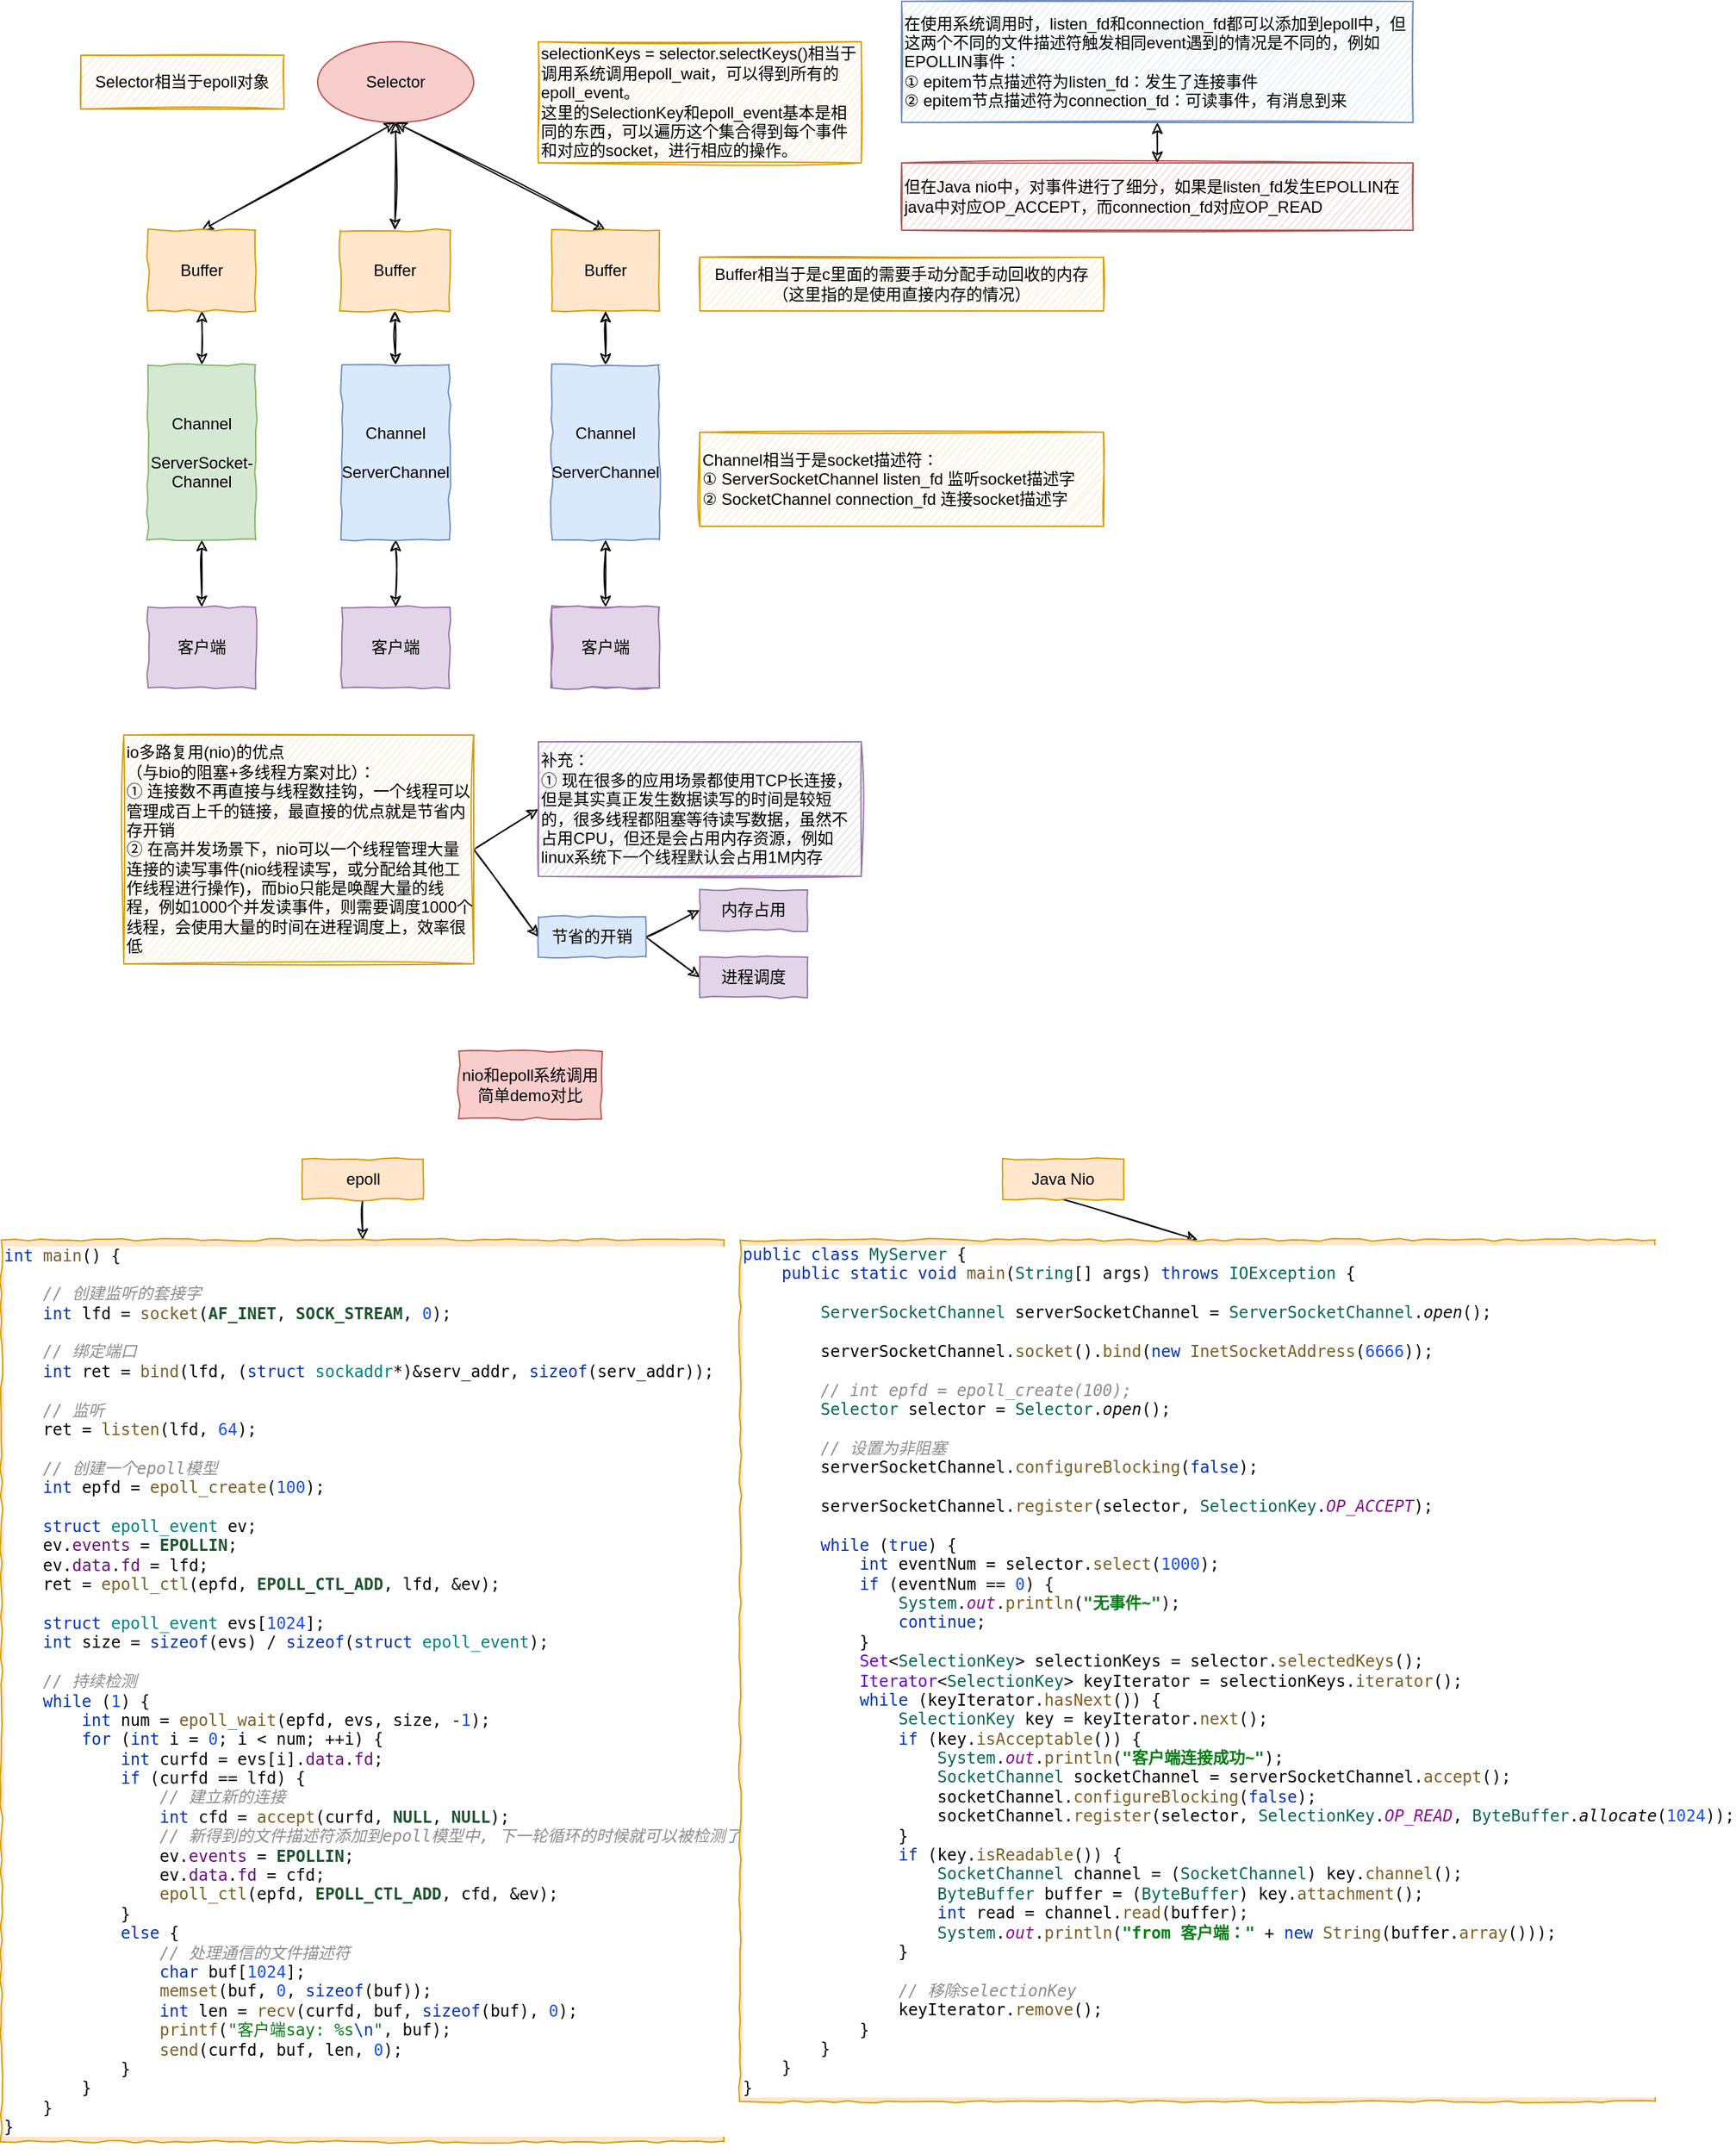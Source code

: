 <mxfile>
    <diagram id="9vkN7yE7dpngS0jgxhsY" name="第 1 页">
        <mxGraphModel dx="964" dy="665" grid="1" gridSize="10" guides="1" tooltips="1" connect="1" arrows="1" fold="1" page="1" pageScale="1" pageWidth="827" pageHeight="1169" math="0" shadow="0">
            <root>
                <mxCell id="0"/>
                <mxCell id="1" parent="0"/>
                <mxCell id="3" value="Selector" style="ellipse;whiteSpace=wrap;html=1;fillColor=#f8cecc;strokeColor=#b85450;comic=0;jiggle=1;" parent="1" vertex="1">
                    <mxGeometry x="256" y="40" width="116" height="60" as="geometry"/>
                </mxCell>
                <mxCell id="8" style="edgeStyle=none;html=1;exitX=0.5;exitY=0;exitDx=0;exitDy=0;entryX=0.5;entryY=1;entryDx=0;entryDy=0;startArrow=classic;startFill=1;sketch=1;" parent="1" source="5" target="3" edge="1">
                    <mxGeometry relative="1" as="geometry"/>
                </mxCell>
                <mxCell id="14" style="edgeStyle=none;sketch=1;html=1;exitX=0.5;exitY=1;exitDx=0;exitDy=0;entryX=0.5;entryY=0;entryDx=0;entryDy=0;startArrow=classic;startFill=1;" parent="1" source="5" target="11" edge="1">
                    <mxGeometry relative="1" as="geometry"/>
                </mxCell>
                <mxCell id="5" value="Buffer" style="rounded=0;whiteSpace=wrap;html=1;comic=1;fillColor=#ffe6cc;strokeColor=#d79b00;" parent="1" vertex="1">
                    <mxGeometry x="130" y="180" width="80" height="60" as="geometry"/>
                </mxCell>
                <mxCell id="9" style="edgeStyle=none;html=1;exitX=0.5;exitY=0;exitDx=0;exitDy=0;entryX=0.5;entryY=1;entryDx=0;entryDy=0;startArrow=classic;startFill=1;sketch=1;" parent="1" source="6" target="3" edge="1">
                    <mxGeometry relative="1" as="geometry"/>
                </mxCell>
                <mxCell id="15" style="edgeStyle=none;sketch=1;html=1;exitX=0.5;exitY=1;exitDx=0;exitDy=0;entryX=0.5;entryY=0;entryDx=0;entryDy=0;startArrow=classic;startFill=1;" parent="1" source="6" target="12" edge="1">
                    <mxGeometry relative="1" as="geometry"/>
                </mxCell>
                <mxCell id="6" value="Buffer" style="rounded=0;whiteSpace=wrap;html=1;comic=1;fillColor=#ffe6cc;strokeColor=#d79b00;" parent="1" vertex="1">
                    <mxGeometry x="273" y="180" width="81" height="60" as="geometry"/>
                </mxCell>
                <mxCell id="10" style="edgeStyle=none;html=1;exitX=0.5;exitY=0;exitDx=0;exitDy=0;startArrow=classic;startFill=1;entryX=0.5;entryY=1;entryDx=0;entryDy=0;sketch=1;" parent="1" source="7" target="3" edge="1">
                    <mxGeometry relative="1" as="geometry">
                        <mxPoint x="370" y="110" as="targetPoint"/>
                    </mxGeometry>
                </mxCell>
                <mxCell id="16" style="edgeStyle=none;sketch=1;html=1;exitX=0.5;exitY=1;exitDx=0;exitDy=0;entryX=0.5;entryY=0;entryDx=0;entryDy=0;startArrow=classic;startFill=1;" parent="1" source="7" target="13" edge="1">
                    <mxGeometry relative="1" as="geometry"/>
                </mxCell>
                <mxCell id="7" value="Buffer" style="rounded=0;whiteSpace=wrap;html=1;comic=1;fillColor=#ffe6cc;strokeColor=#d79b00;jiggle=1;" parent="1" vertex="1">
                    <mxGeometry x="430" y="180" width="80" height="60" as="geometry"/>
                </mxCell>
                <mxCell id="23" style="edgeStyle=none;sketch=1;html=1;exitX=0.5;exitY=1;exitDx=0;exitDy=0;entryX=0.5;entryY=0;entryDx=0;entryDy=0;startArrow=classic;startFill=1;" parent="1" source="11" target="20" edge="1">
                    <mxGeometry relative="1" as="geometry"/>
                </mxCell>
                <mxCell id="11" value="Channel&lt;br&gt;&lt;br&gt;ServerSocket-Channel" style="rounded=0;whiteSpace=wrap;html=1;comic=1;fillColor=#d5e8d4;strokeColor=#82b366;" parent="1" vertex="1">
                    <mxGeometry x="130" y="280" width="80" height="130" as="geometry"/>
                </mxCell>
                <mxCell id="24" style="edgeStyle=none;sketch=1;html=1;exitX=0.5;exitY=1;exitDx=0;exitDy=0;entryX=0.5;entryY=0;entryDx=0;entryDy=0;startArrow=classic;startFill=1;" parent="1" source="12" target="21" edge="1">
                    <mxGeometry relative="1" as="geometry"/>
                </mxCell>
                <mxCell id="12" value="Channel&lt;br&gt;&lt;br&gt;ServerChannel" style="rounded=0;whiteSpace=wrap;html=1;comic=1;fillColor=#dae8fc;strokeColor=#6c8ebf;" parent="1" vertex="1">
                    <mxGeometry x="274" y="280" width="80" height="130" as="geometry"/>
                </mxCell>
                <mxCell id="25" style="edgeStyle=none;sketch=1;html=1;exitX=0.5;exitY=1;exitDx=0;exitDy=0;entryX=0.5;entryY=0;entryDx=0;entryDy=0;startArrow=classic;startFill=1;" parent="1" source="13" target="22" edge="1">
                    <mxGeometry relative="1" as="geometry"/>
                </mxCell>
                <mxCell id="13" value="Channel&lt;br&gt;&lt;br&gt;ServerChannel" style="rounded=0;whiteSpace=wrap;html=1;comic=1;fillColor=#dae8fc;strokeColor=#6c8ebf;" parent="1" vertex="1">
                    <mxGeometry x="430" y="280" width="80" height="130" as="geometry"/>
                </mxCell>
                <mxCell id="20" value="客户端" style="rounded=0;whiteSpace=wrap;html=1;comic=1;fillColor=#e1d5e7;strokeColor=#9673a6;" parent="1" vertex="1">
                    <mxGeometry x="130" y="460" width="80" height="60" as="geometry"/>
                </mxCell>
                <mxCell id="21" value="客户端" style="rounded=0;whiteSpace=wrap;html=1;comic=1;fillColor=#e1d5e7;strokeColor=#9673a6;" parent="1" vertex="1">
                    <mxGeometry x="274" y="460" width="80" height="60" as="geometry"/>
                </mxCell>
                <mxCell id="22" value="客户端" style="rounded=0;whiteSpace=wrap;html=1;comic=1;fillColor=#e1d5e7;strokeColor=#9673a6;" parent="1" vertex="1">
                    <mxGeometry x="430" y="460" width="80" height="60" as="geometry"/>
                </mxCell>
                <mxCell id="26" value="Selector相当于epoll对象" style="rounded=0;whiteSpace=wrap;html=1;comic=1;fillColor=#ffe6cc;strokeColor=#d79b00;sketch=1;" parent="1" vertex="1">
                    <mxGeometry x="80" y="50" width="151" height="40" as="geometry"/>
                </mxCell>
                <mxCell id="27" value="Channel相当于是socket描述符：&lt;br&gt;① ServerSocketChannel listen_fd 监听socket描述字&lt;br&gt;② SocketChannel connection_fd 连接socket描述字" style="rounded=0;whiteSpace=wrap;html=1;comic=1;fillColor=#ffe6cc;strokeColor=#d79b00;sketch=1;align=left;" parent="1" vertex="1">
                    <mxGeometry x="540" y="330" width="300" height="70" as="geometry"/>
                </mxCell>
                <mxCell id="28" value="Buffer相当于是c里面的需要手动分配手动回收的内存（这里指的是使用直接内存的情况）" style="rounded=0;whiteSpace=wrap;html=1;comic=1;fillColor=#ffe6cc;strokeColor=#d79b00;sketch=1;align=center;" parent="1" vertex="1">
                    <mxGeometry x="540" y="200" width="300" height="40" as="geometry"/>
                </mxCell>
                <mxCell id="33" value="selectionKeys = selector.selectKeys()相当于调用系统调用epoll_wait，可以得到所有的epoll_event。&lt;br&gt;这里的SelectionKey和epoll_event基本是相同的东西，可以遍历这个集合得到每个事件和对应的socket，进行相应的操作。" style="rounded=0;whiteSpace=wrap;html=1;comic=1;fillColor=#ffe6cc;strokeColor=#d79b00;sketch=1;align=left;" parent="1" vertex="1">
                    <mxGeometry x="420" y="40" width="240" height="90" as="geometry"/>
                </mxCell>
                <mxCell id="34" value="但在Java nio中，对事件进行了细分，如果是listen_fd发生EPOLLIN在java中对应OP_ACCEPT，而connection_fd对应OP_READ" style="rounded=0;whiteSpace=wrap;html=1;comic=1;fillColor=#f8cecc;strokeColor=#b85450;sketch=1;align=left;" parent="1" vertex="1">
                    <mxGeometry x="690" y="130" width="380" height="50" as="geometry"/>
                </mxCell>
                <mxCell id="36" style="edgeStyle=none;sketch=1;html=1;exitX=0.5;exitY=1;exitDx=0;exitDy=0;entryX=0.5;entryY=0;entryDx=0;entryDy=0;fontSize=11;startArrow=classic;startFill=1;" parent="1" source="35" target="34" edge="1">
                    <mxGeometry relative="1" as="geometry"/>
                </mxCell>
                <mxCell id="35" value="在使用系统调用时，listen_fd和connection_fd都可以添加到epoll中，但这两个不同的文件描述符触发相同event遇到的情况是不同的，例如EPOLLIN事件：&lt;br&gt;① epitem节点描述符为listen_fd：发生了连接事件&lt;br&gt;② epitem节点描述符为connection_fd：可读事件，有消息到来" style="rounded=0;whiteSpace=wrap;html=1;comic=1;fillColor=#dae8fc;strokeColor=#6c8ebf;sketch=1;align=left;" parent="1" vertex="1">
                    <mxGeometry x="690" y="10" width="380" height="90" as="geometry"/>
                </mxCell>
                <mxCell id="39" style="edgeStyle=none;sketch=1;html=1;exitX=1;exitY=0.5;exitDx=0;exitDy=0;entryX=0;entryY=0.5;entryDx=0;entryDy=0;fontSize=11;startArrow=none;startFill=0;" parent="1" source="37" target="38" edge="1">
                    <mxGeometry relative="1" as="geometry"/>
                </mxCell>
                <mxCell id="42" style="edgeStyle=none;sketch=1;html=1;exitX=1;exitY=0.5;exitDx=0;exitDy=0;entryX=0;entryY=0.5;entryDx=0;entryDy=0;fontSize=11;startArrow=none;startFill=0;" parent="1" source="37" target="41" edge="1">
                    <mxGeometry relative="1" as="geometry"/>
                </mxCell>
                <mxCell id="37" value="io多路复用(nio)的优点&lt;br&gt;（与bio的阻塞+多线程方案对比）：&lt;br&gt;① 连接数不再直接与线程数挂钩，一个线程可以管理成百上千的链接，最直接的优点就是节省内存开销&lt;br&gt;② 在高并发场景下，nio可以一个线程管理大量连接的读写事件(nio线程读写，或分配给其他工作线程进行操作)，而bio只能是唤醒大量的线程，例如1000个并发读事件，则需要调度1000个线程，会使用大量的时间在进程调度上，效率很低" style="rounded=0;whiteSpace=wrap;html=1;comic=1;fillColor=#ffe6cc;strokeColor=#d79b00;sketch=1;align=left;" parent="1" vertex="1">
                    <mxGeometry x="112" y="555" width="260" height="170" as="geometry"/>
                </mxCell>
                <mxCell id="38" value="补充：&lt;br&gt;① 现在很多的应用场景都使用TCP长连接，但是其实真正发生数据读写的时间是较短的，很多线程都阻塞等待读写数据，虽然不占用CPU，但还是会占用内存资源，例如linux系统下一个线程默认会占用1M内存" style="rounded=0;whiteSpace=wrap;html=1;comic=1;fillColor=#e1d5e7;strokeColor=#9673a6;sketch=1;align=left;" parent="1" vertex="1">
                    <mxGeometry x="420" y="560" width="240" height="100" as="geometry"/>
                </mxCell>
                <mxCell id="40" value="客户端" style="rounded=0;whiteSpace=wrap;html=1;comic=1;fillColor=#e1d5e7;strokeColor=#9673a6;" parent="1" vertex="1">
                    <mxGeometry x="430" y="460" width="80" height="60" as="geometry"/>
                </mxCell>
                <mxCell id="45" style="edgeStyle=none;sketch=1;html=1;exitX=1;exitY=0.5;exitDx=0;exitDy=0;entryX=0;entryY=0.5;entryDx=0;entryDy=0;fontSize=11;startArrow=none;startFill=0;" parent="1" source="41" target="43" edge="1">
                    <mxGeometry relative="1" as="geometry"/>
                </mxCell>
                <mxCell id="46" style="edgeStyle=none;sketch=1;html=1;exitX=1;exitY=0.5;exitDx=0;exitDy=0;entryX=0;entryY=0.5;entryDx=0;entryDy=0;fontSize=11;startArrow=none;startFill=0;" parent="1" source="41" target="44" edge="1">
                    <mxGeometry relative="1" as="geometry"/>
                </mxCell>
                <mxCell id="41" value="节省的开销" style="rounded=0;whiteSpace=wrap;html=1;comic=1;fillColor=#dae8fc;strokeColor=#6c8ebf;" parent="1" vertex="1">
                    <mxGeometry x="420" y="690" width="80" height="30" as="geometry"/>
                </mxCell>
                <mxCell id="43" value="内存占用" style="rounded=0;whiteSpace=wrap;html=1;comic=1;fillColor=#e1d5e7;strokeColor=#9673a6;" parent="1" vertex="1">
                    <mxGeometry x="540" y="670" width="80" height="30" as="geometry"/>
                </mxCell>
                <mxCell id="44" value="进程调度" style="rounded=0;whiteSpace=wrap;html=1;comic=1;fillColor=#e1d5e7;strokeColor=#9673a6;" parent="1" vertex="1">
                    <mxGeometry x="540" y="720" width="80" height="30" as="geometry"/>
                </mxCell>
                <mxCell id="47" value="nio和epoll系统调用简单demo对比" style="rounded=0;whiteSpace=wrap;html=1;comic=1;fillColor=#f8cecc;strokeColor=#b85450;" parent="1" vertex="1">
                    <mxGeometry x="361" y="790" width="106" height="50" as="geometry"/>
                </mxCell>
                <mxCell id="50" style="edgeStyle=none;sketch=1;html=1;exitX=0.5;exitY=1;exitDx=0;exitDy=0;entryX=0.5;entryY=0;entryDx=0;entryDy=0;fontSize=11;startArrow=none;startFill=0;" parent="1" source="48" target="49" edge="1">
                    <mxGeometry relative="1" as="geometry"/>
                </mxCell>
                <mxCell id="48" value="epoll" style="rounded=0;whiteSpace=wrap;html=1;comic=1;fillColor=#ffe6cc;strokeColor=#d79b00;" parent="1" vertex="1">
                    <mxGeometry x="244.5" y="870" width="90" height="30" as="geometry"/>
                </mxCell>
                <mxCell id="49" value="&lt;pre style=&quot;background-color: rgb(255 , 255 , 255) ; color: rgb(8 , 8 , 8) ; font-family: &amp;#34;consolas&amp;#34; , monospace&quot;&gt;&lt;span style=&quot;color: #0033b3&quot;&gt;int &lt;/span&gt;&lt;span style=&quot;color: #795e26&quot;&gt;main&lt;/span&gt;() {&lt;br&gt;&lt;br&gt;    &lt;span style=&quot;color: #8c8c8c ; font-style: italic&quot;&gt;// &lt;/span&gt;&lt;span style=&quot;color: #8c8c8c ; font-style: italic ; font-family: &amp;#34;宋体&amp;#34; , monospace&quot;&gt;创建监听的套接字&lt;br&gt;&lt;/span&gt;&lt;span style=&quot;color: #8c8c8c ; font-style: italic ; font-family: &amp;#34;宋体&amp;#34; , monospace&quot;&gt;    &lt;/span&gt;&lt;span style=&quot;color: #0033b3&quot;&gt;int &lt;/span&gt;&lt;span style=&quot;color: #000000&quot;&gt;lfd &lt;/span&gt;= &lt;span style=&quot;color: #795e26&quot;&gt;socket&lt;/span&gt;(&lt;span style=&quot;color: #1f542e ; font-weight: bold&quot;&gt;AF_INET&lt;/span&gt;, &lt;span style=&quot;color: #1f542e ; font-weight: bold&quot;&gt;SOCK_STREAM&lt;/span&gt;, &lt;span style=&quot;color: #1750eb&quot;&gt;0&lt;/span&gt;);&lt;br&gt;&lt;br&gt;    &lt;span style=&quot;color: #8c8c8c ; font-style: italic&quot;&gt;// &lt;/span&gt;&lt;span style=&quot;color: #8c8c8c ; font-style: italic ; font-family: &amp;#34;宋体&amp;#34; , monospace&quot;&gt;绑定端口&lt;br&gt;&lt;/span&gt;&lt;span style=&quot;color: #8c8c8c ; font-style: italic ; font-family: &amp;#34;宋体&amp;#34; , monospace&quot;&gt;    &lt;/span&gt;&lt;span style=&quot;color: #0033b3&quot;&gt;int &lt;/span&gt;&lt;span style=&quot;color: #000000&quot;&gt;ret &lt;/span&gt;= &lt;span style=&quot;color: #795e26&quot;&gt;bind&lt;/span&gt;(&lt;span style=&quot;color: #000000&quot;&gt;lfd&lt;/span&gt;, (&lt;span style=&quot;color: #0033b3&quot;&gt;struct &lt;/span&gt;&lt;span style=&quot;color: #008080&quot;&gt;sockaddr&lt;/span&gt;*)&amp;amp;&lt;span style=&quot;color: #000000&quot;&gt;serv_addr&lt;/span&gt;, &lt;span style=&quot;color: #0033b3&quot;&gt;sizeof&lt;/span&gt;(&lt;span style=&quot;color: #000000&quot;&gt;serv_addr&lt;/span&gt;));&lt;br&gt;&lt;br&gt;    &lt;span style=&quot;color: #8c8c8c ; font-style: italic&quot;&gt;// &lt;/span&gt;&lt;span style=&quot;color: #8c8c8c ; font-style: italic ; font-family: &amp;#34;宋体&amp;#34; , monospace&quot;&gt;监听&lt;br&gt;&lt;/span&gt;&lt;span style=&quot;color: #8c8c8c ; font-style: italic ; font-family: &amp;#34;宋体&amp;#34; , monospace&quot;&gt;    &lt;/span&gt;&lt;span style=&quot;color: #000000&quot;&gt;ret &lt;/span&gt;= &lt;span style=&quot;color: #795e26&quot;&gt;listen&lt;/span&gt;(&lt;span style=&quot;color: #000000&quot;&gt;lfd&lt;/span&gt;, &lt;span style=&quot;color: #1750eb&quot;&gt;64&lt;/span&gt;);&lt;br&gt;&lt;span style=&quot;color: #8c8c8c ; font-style: italic&quot;&gt;&lt;br&gt;&lt;/span&gt;&lt;span style=&quot;color: #8c8c8c ; font-style: italic&quot;&gt;    // &lt;/span&gt;&lt;span style=&quot;color: #8c8c8c ; font-style: italic ; font-family: &amp;#34;宋体&amp;#34; , monospace&quot;&gt;创建一个&lt;/span&gt;&lt;span style=&quot;color: #8c8c8c ; font-style: italic&quot;&gt;epoll&lt;/span&gt;&lt;span style=&quot;color: #8c8c8c ; font-style: italic ; font-family: &amp;#34;宋体&amp;#34; , monospace&quot;&gt;模型&lt;br&gt;&lt;/span&gt;&lt;span style=&quot;color: #8c8c8c ; font-style: italic ; font-family: &amp;#34;宋体&amp;#34; , monospace&quot;&gt;    &lt;/span&gt;&lt;span style=&quot;color: #0033b3&quot;&gt;int &lt;/span&gt;&lt;span style=&quot;color: #000000&quot;&gt;epfd &lt;/span&gt;= &lt;span style=&quot;color: #795e26&quot;&gt;epoll_create&lt;/span&gt;(&lt;span style=&quot;color: #1750eb&quot;&gt;100&lt;/span&gt;);&lt;br&gt;&lt;br&gt;    &lt;span style=&quot;color: #0033b3&quot;&gt;struct &lt;/span&gt;&lt;span style=&quot;color: #008080&quot;&gt;epoll_event &lt;/span&gt;&lt;span style=&quot;color: #000000&quot;&gt;ev&lt;/span&gt;;&lt;br&gt;    &lt;span style=&quot;color: #000000&quot;&gt;ev&lt;/span&gt;.&lt;span style=&quot;color: #660e7a&quot;&gt;events &lt;/span&gt;= &lt;span style=&quot;color: #1f542e ; font-weight: bold&quot;&gt;EPOLLIN&lt;/span&gt;;&lt;br&gt;    &lt;span style=&quot;color: #000000&quot;&gt;ev&lt;/span&gt;.&lt;span style=&quot;color: #660e7a&quot;&gt;data&lt;/span&gt;.&lt;span style=&quot;color: #660e7a&quot;&gt;fd &lt;/span&gt;= &lt;span style=&quot;color: #000000&quot;&gt;lfd&lt;/span&gt;;&lt;br&gt;    &lt;span style=&quot;color: #000000&quot;&gt;ret &lt;/span&gt;= &lt;span style=&quot;color: #795e26&quot;&gt;epoll_ctl&lt;/span&gt;(&lt;span style=&quot;color: #000000&quot;&gt;epfd&lt;/span&gt;, &lt;span style=&quot;color: #1f542e ; font-weight: bold&quot;&gt;EPOLL_CTL_ADD&lt;/span&gt;, &lt;span style=&quot;color: #000000&quot;&gt;lfd&lt;/span&gt;, &amp;amp;&lt;span style=&quot;color: #000000&quot;&gt;ev&lt;/span&gt;);&lt;br&gt;    &lt;br&gt;    &lt;span style=&quot;color: #0033b3&quot;&gt;struct &lt;/span&gt;&lt;span style=&quot;color: #008080&quot;&gt;epoll_event &lt;/span&gt;&lt;span style=&quot;color: #000000&quot;&gt;evs&lt;/span&gt;[&lt;span style=&quot;color: #1750eb&quot;&gt;1024&lt;/span&gt;];&lt;br&gt;    &lt;span style=&quot;color: #0033b3&quot;&gt;int &lt;/span&gt;&lt;span style=&quot;color: #000000&quot;&gt;size &lt;/span&gt;= &lt;span style=&quot;color: #0033b3&quot;&gt;sizeof&lt;/span&gt;(&lt;span style=&quot;color: #000000&quot;&gt;evs&lt;/span&gt;) / &lt;span style=&quot;color: #0033b3&quot;&gt;sizeof&lt;/span&gt;(&lt;span style=&quot;color: #0033b3&quot;&gt;struct &lt;/span&gt;&lt;span style=&quot;color: #008080&quot;&gt;epoll_event&lt;/span&gt;);&lt;br&gt;&lt;br&gt;    &lt;span style=&quot;color: #8c8c8c ; font-style: italic&quot;&gt;// &lt;/span&gt;&lt;span style=&quot;color: #8c8c8c ; font-style: italic ; font-family: &amp;#34;宋体&amp;#34; , monospace&quot;&gt;持续检测&lt;br&gt;&lt;/span&gt;&lt;span style=&quot;color: #8c8c8c ; font-style: italic ; font-family: &amp;#34;宋体&amp;#34; , monospace&quot;&gt;    &lt;/span&gt;&lt;span style=&quot;color: #0033b3&quot;&gt;while &lt;/span&gt;(&lt;span style=&quot;color: #1750eb&quot;&gt;1&lt;/span&gt;) {&lt;br&gt;        &lt;span style=&quot;color: #0033b3&quot;&gt;int &lt;/span&gt;&lt;span style=&quot;color: #000000&quot;&gt;num &lt;/span&gt;= &lt;span style=&quot;color: #795e26&quot;&gt;epoll_wait&lt;/span&gt;(&lt;span style=&quot;color: #000000&quot;&gt;epfd&lt;/span&gt;, &lt;span style=&quot;color: #000000&quot;&gt;evs&lt;/span&gt;, &lt;span style=&quot;color: #000000&quot;&gt;size&lt;/span&gt;, -&lt;span style=&quot;color: #1750eb&quot;&gt;1&lt;/span&gt;);&lt;br&gt;        &lt;span style=&quot;color: #0033b3&quot;&gt;for &lt;/span&gt;(&lt;span style=&quot;color: #0033b3&quot;&gt;int &lt;/span&gt;&lt;span style=&quot;color: #000000&quot;&gt;i &lt;/span&gt;= &lt;span style=&quot;color: #1750eb&quot;&gt;0&lt;/span&gt;; &lt;span style=&quot;color: #000000&quot;&gt;i &lt;/span&gt;&amp;lt; &lt;span style=&quot;color: #000000&quot;&gt;num&lt;/span&gt;; ++&lt;span style=&quot;color: #000000&quot;&gt;i&lt;/span&gt;) {&lt;br&gt;            &lt;span style=&quot;color: #0033b3&quot;&gt;int &lt;/span&gt;&lt;span style=&quot;color: #000000&quot;&gt;curfd &lt;/span&gt;= &lt;span style=&quot;color: #000000&quot;&gt;evs&lt;/span&gt;[&lt;span style=&quot;color: #000000&quot;&gt;i&lt;/span&gt;].&lt;span style=&quot;color: #660e7a&quot;&gt;data&lt;/span&gt;.&lt;span style=&quot;color: #660e7a&quot;&gt;fd&lt;/span&gt;;&lt;br&gt;            &lt;span style=&quot;color: #0033b3&quot;&gt;if &lt;/span&gt;(&lt;span style=&quot;color: #000000&quot;&gt;curfd &lt;/span&gt;== &lt;span style=&quot;color: #000000&quot;&gt;lfd&lt;/span&gt;) {&lt;br&gt;                &lt;span style=&quot;color: #8c8c8c ; font-style: italic&quot;&gt;// &lt;/span&gt;&lt;span style=&quot;color: #8c8c8c ; font-style: italic ; font-family: &amp;#34;宋体&amp;#34; , monospace&quot;&gt;建立新的连接&lt;br&gt;&lt;/span&gt;&lt;span style=&quot;color: #8c8c8c ; font-style: italic ; font-family: &amp;#34;宋体&amp;#34; , monospace&quot;&gt;                &lt;/span&gt;&lt;span style=&quot;color: #0033b3&quot;&gt;int &lt;/span&gt;&lt;span style=&quot;color: #000000&quot;&gt;cfd &lt;/span&gt;= &lt;span style=&quot;color: #795e26&quot;&gt;accept&lt;/span&gt;(&lt;span style=&quot;color: #000000&quot;&gt;curfd&lt;/span&gt;, &lt;span style=&quot;color: #1f542e ; font-weight: bold&quot;&gt;NULL&lt;/span&gt;, &lt;span style=&quot;color: #1f542e ; font-weight: bold&quot;&gt;NULL&lt;/span&gt;);&lt;br&gt;                &lt;span style=&quot;color: #8c8c8c ; font-style: italic&quot;&gt;// &lt;/span&gt;&lt;span style=&quot;color: #8c8c8c ; font-style: italic ; font-family: &amp;#34;宋体&amp;#34; , monospace&quot;&gt;新得到的文件描述符添加到&lt;/span&gt;&lt;span style=&quot;color: #8c8c8c ; font-style: italic&quot;&gt;epoll&lt;/span&gt;&lt;span style=&quot;color: #8c8c8c ; font-style: italic ; font-family: &amp;#34;宋体&amp;#34; , monospace&quot;&gt;模型中&lt;/span&gt;&lt;span style=&quot;color: #8c8c8c ; font-style: italic&quot;&gt;, &lt;/span&gt;&lt;span style=&quot;color: #8c8c8c ; font-style: italic ; font-family: &amp;#34;宋体&amp;#34; , monospace&quot;&gt;下一轮循环的时候就可以被检测了&lt;br&gt;&lt;/span&gt;&lt;span style=&quot;color: #8c8c8c ; font-style: italic ; font-family: &amp;#34;宋体&amp;#34; , monospace&quot;&gt;                &lt;/span&gt;&lt;span style=&quot;color: #000000&quot;&gt;ev&lt;/span&gt;.&lt;span style=&quot;color: #660e7a&quot;&gt;events &lt;/span&gt;= &lt;span style=&quot;color: #1f542e ; font-weight: bold&quot;&gt;EPOLLIN&lt;/span&gt;;&lt;br&gt;                &lt;span style=&quot;color: #000000&quot;&gt;ev&lt;/span&gt;.&lt;span style=&quot;color: #660e7a&quot;&gt;data&lt;/span&gt;.&lt;span style=&quot;color: #660e7a&quot;&gt;fd &lt;/span&gt;= &lt;span style=&quot;color: #000000&quot;&gt;cfd&lt;/span&gt;;&lt;br&gt;                &lt;span style=&quot;color: #795e26&quot;&gt;epoll_ctl&lt;/span&gt;(&lt;span style=&quot;color: #000000&quot;&gt;epfd&lt;/span&gt;, &lt;span style=&quot;color: #1f542e ; font-weight: bold&quot;&gt;EPOLL_CTL_ADD&lt;/span&gt;, &lt;span style=&quot;color: #000000&quot;&gt;cfd&lt;/span&gt;, &amp;amp;&lt;span style=&quot;color: #000000&quot;&gt;ev&lt;/span&gt;);&lt;br&gt;            }&lt;br&gt;            &lt;span style=&quot;color: #0033b3&quot;&gt;else &lt;/span&gt;{&lt;br&gt;                &lt;span style=&quot;color: #8c8c8c ; font-style: italic&quot;&gt;// &lt;/span&gt;&lt;span style=&quot;color: #8c8c8c ; font-style: italic ; font-family: &amp;#34;宋体&amp;#34; , monospace&quot;&gt;处理通信的文件描述符&lt;br&gt;&lt;/span&gt;&lt;span style=&quot;color: #8c8c8c ; font-style: italic ; font-family: &amp;#34;宋体&amp;#34; , monospace&quot;&gt;                &lt;/span&gt;&lt;span style=&quot;color: #0033b3&quot;&gt;char &lt;/span&gt;&lt;span style=&quot;color: #000000&quot;&gt;buf&lt;/span&gt;[&lt;span style=&quot;color: #1750eb&quot;&gt;1024&lt;/span&gt;];&lt;br&gt;                &lt;span style=&quot;color: #795e26&quot;&gt;memset&lt;/span&gt;(&lt;span style=&quot;color: #000000&quot;&gt;buf&lt;/span&gt;, &lt;span style=&quot;color: #1750eb&quot;&gt;0&lt;/span&gt;, &lt;span style=&quot;color: #0033b3&quot;&gt;sizeof&lt;/span&gt;(&lt;span style=&quot;color: #000000&quot;&gt;buf&lt;/span&gt;));&lt;br&gt;                &lt;span style=&quot;color: #0033b3&quot;&gt;int &lt;/span&gt;&lt;span style=&quot;color: #000000&quot;&gt;len &lt;/span&gt;= &lt;span style=&quot;color: #795e26&quot;&gt;recv&lt;/span&gt;(&lt;span style=&quot;color: #000000&quot;&gt;curfd&lt;/span&gt;, &lt;span style=&quot;color: #000000&quot;&gt;buf&lt;/span&gt;, &lt;span style=&quot;color: #0033b3&quot;&gt;sizeof&lt;/span&gt;(&lt;span style=&quot;color: #000000&quot;&gt;buf&lt;/span&gt;), &lt;span style=&quot;color: #1750eb&quot;&gt;0&lt;/span&gt;);&lt;br&gt;                &lt;span style=&quot;color: #795e26&quot;&gt;printf&lt;/span&gt;(&lt;span style=&quot;color: #067d17&quot;&gt;&quot;&lt;/span&gt;&lt;span style=&quot;color: #067d17 ; font-family: &amp;#34;宋体&amp;#34; , monospace&quot;&gt;客户端&lt;/span&gt;&lt;span style=&quot;color: #067d17&quot;&gt;say: %s&lt;/span&gt;&lt;span style=&quot;color: #0037a6&quot;&gt;\n&lt;/span&gt;&lt;span style=&quot;color: #067d17&quot;&gt;&quot;&lt;/span&gt;, &lt;span style=&quot;color: #000000&quot;&gt;buf&lt;/span&gt;);&lt;br&gt;                &lt;span style=&quot;color: #795e26&quot;&gt;send&lt;/span&gt;(&lt;span style=&quot;color: #000000&quot;&gt;curfd&lt;/span&gt;, &lt;span style=&quot;color: #000000&quot;&gt;buf&lt;/span&gt;, &lt;span style=&quot;color: #000000&quot;&gt;len&lt;/span&gt;, &lt;span style=&quot;color: #1750eb&quot;&gt;0&lt;/span&gt;);&lt;br&gt;            }&lt;br&gt;        }&lt;br&gt;    }&lt;br&gt;}&lt;/pre&gt;" style="rounded=0;whiteSpace=wrap;html=1;comic=1;fillColor=#ffe6cc;strokeColor=#d79b00;align=left;" parent="1" vertex="1">
                    <mxGeometry x="21" y="930" width="537" height="670" as="geometry"/>
                </mxCell>
                <mxCell id="53" style="edgeStyle=none;sketch=1;html=1;exitX=0.5;exitY=1;exitDx=0;exitDy=0;entryX=0.5;entryY=0;entryDx=0;entryDy=0;fontSize=11;startArrow=none;startFill=0;" parent="1" source="51" target="52" edge="1">
                    <mxGeometry relative="1" as="geometry"/>
                </mxCell>
                <mxCell id="51" value="Java Nio" style="rounded=0;whiteSpace=wrap;html=1;comic=1;fillColor=#ffe6cc;strokeColor=#d79b00;" parent="1" vertex="1">
                    <mxGeometry x="765" y="870" width="90" height="30" as="geometry"/>
                </mxCell>
                <mxCell id="52" value="&lt;pre style=&quot;background-color: rgb(255 , 255 , 255) ; color: rgb(8 , 8 , 8) ; font-family: &amp;#34;consolas&amp;#34; , monospace&quot;&gt;&lt;pre style=&quot;font-family: &amp;#34;consolas&amp;#34; , monospace&quot;&gt;&lt;span style=&quot;color: #0033b3&quot;&gt;public class &lt;/span&gt;&lt;span style=&quot;color: #066555&quot;&gt;MyServer &lt;/span&gt;{&lt;br&gt;    &lt;span style=&quot;color: #0033b3&quot;&gt;public static void &lt;/span&gt;&lt;span style=&quot;color: #795e26&quot;&gt;main&lt;/span&gt;(&lt;span style=&quot;color: #066555&quot;&gt;String&lt;/span&gt;[] args) &lt;span style=&quot;color: #0033b3&quot;&gt;throws &lt;/span&gt;&lt;span style=&quot;color: #066555&quot;&gt;IOException &lt;/span&gt;{&lt;br&gt;       &lt;span style=&quot;color: #8c8c8c ; font-style: italic&quot;&gt;&lt;br&gt;&lt;/span&gt;&lt;span style=&quot;color: #8c8c8c ; font-style: italic&quot;&gt;        &lt;/span&gt;&lt;span style=&quot;color: #066555&quot;&gt;ServerSocketChannel &lt;/span&gt;&lt;span style=&quot;color: #000000&quot;&gt;serverSocketChannel &lt;/span&gt;= &lt;span style=&quot;color: #066555&quot;&gt;ServerSocketChannel&lt;/span&gt;.&lt;span style=&quot;font-style: italic&quot;&gt;open&lt;/span&gt;();&lt;br&gt;&lt;br&gt;        &lt;span style=&quot;color: #000000&quot;&gt;serverSocketChannel&lt;/span&gt;.&lt;span style=&quot;color: #795e26&quot;&gt;socket&lt;/span&gt;().&lt;span style=&quot;color: #795e26&quot;&gt;bind&lt;/span&gt;(&lt;span style=&quot;color: #0033b3&quot;&gt;new &lt;/span&gt;&lt;span style=&quot;color: #795e26&quot;&gt;InetSocketAddress&lt;/span&gt;(&lt;span style=&quot;color: #1750eb&quot;&gt;6666&lt;/span&gt;));&lt;br&gt;&lt;br&gt;        &lt;span style=&quot;color: #8c8c8c ; font-style: italic&quot;&gt;// int epfd = epoll_create(100);&lt;br&gt;&lt;/span&gt;&lt;span style=&quot;color: #8c8c8c ; font-style: italic&quot;&gt;        &lt;/span&gt;&lt;span style=&quot;color: #066555&quot;&gt;Selector &lt;/span&gt;&lt;span style=&quot;color: #000000&quot;&gt;selector &lt;/span&gt;= &lt;span style=&quot;color: #066555&quot;&gt;Selector&lt;/span&gt;.&lt;span style=&quot;font-style: italic&quot;&gt;open&lt;/span&gt;();&lt;br&gt;&lt;br&gt;        &lt;span style=&quot;color: #8c8c8c ; font-style: italic&quot;&gt;// &lt;/span&gt;&lt;span style=&quot;color: #8c8c8c ; font-style: italic ; font-family: &amp;#34;宋体&amp;#34; , monospace&quot;&gt;设置为非阻塞&lt;br&gt;&lt;/span&gt;&lt;span style=&quot;color: #8c8c8c ; font-style: italic ; font-family: &amp;#34;宋体&amp;#34; , monospace&quot;&gt;        &lt;/span&gt;&lt;span style=&quot;color: #000000&quot;&gt;serverSocketChannel&lt;/span&gt;.&lt;span style=&quot;color: #795e26&quot;&gt;configureBlocking&lt;/span&gt;(&lt;span style=&quot;color: #0033b3&quot;&gt;false&lt;/span&gt;);&lt;br&gt;&lt;span style=&quot;color: #8c8c8c ; font-style: italic&quot;&gt;&lt;br&gt;&lt;/span&gt;&lt;span style=&quot;color: #8c8c8c ; font-style: italic&quot;&gt;        &lt;/span&gt;&lt;span style=&quot;color: #000000&quot;&gt;serverSocketChannel&lt;/span&gt;.&lt;span style=&quot;color: #795e26&quot;&gt;register&lt;/span&gt;(&lt;span style=&quot;color: #000000&quot;&gt;selector&lt;/span&gt;, &lt;span style=&quot;color: #066555&quot;&gt;SelectionKey&lt;/span&gt;.&lt;span style=&quot;color: #871094 ; font-style: italic&quot;&gt;OP_ACCEPT&lt;/span&gt;);&lt;br&gt;&lt;br&gt;        &lt;span style=&quot;color: #0033b3&quot;&gt;while &lt;/span&gt;(&lt;span style=&quot;color: #0033b3&quot;&gt;true&lt;/span&gt;) {&lt;span style=&quot;color: #8c8c8c ; font-style: italic&quot;&gt;&lt;br&gt;&lt;/span&gt;&lt;span style=&quot;color: #8c8c8c ; font-style: italic&quot;&gt;            &lt;/span&gt;&lt;span style=&quot;color: #0033b3&quot;&gt;int &lt;/span&gt;&lt;span style=&quot;color: #000000&quot;&gt;eventNum &lt;/span&gt;= &lt;span style=&quot;color: #000000&quot;&gt;selector&lt;/span&gt;.&lt;span style=&quot;color: #795e26&quot;&gt;select&lt;/span&gt;(&lt;span style=&quot;color: #1750eb&quot;&gt;1000&lt;/span&gt;);&lt;br&gt;            &lt;span style=&quot;color: #0033b3&quot;&gt;if &lt;/span&gt;(&lt;span style=&quot;color: #000000&quot;&gt;eventNum &lt;/span&gt;== &lt;span style=&quot;color: #1750eb&quot;&gt;0&lt;/span&gt;) {&lt;br&gt;                &lt;span style=&quot;color: #066555&quot;&gt;System&lt;/span&gt;.&lt;span style=&quot;color: #871094 ; font-style: italic&quot;&gt;out&lt;/span&gt;.&lt;span style=&quot;color: #795e26&quot;&gt;println&lt;/span&gt;(&lt;span style=&quot;color: #067d17 ; font-weight: bold&quot;&gt;&quot;&lt;/span&gt;&lt;span style=&quot;color: #067d17 ; font-weight: bold ; font-family: &amp;#34;宋体&amp;#34; , monospace&quot;&gt;无事件&lt;/span&gt;&lt;span style=&quot;color: #067d17 ; font-weight: bold&quot;&gt;~&quot;&lt;/span&gt;);&lt;br&gt;                &lt;span style=&quot;color: #0033b3&quot;&gt;continue&lt;/span&gt;;&lt;br&gt;            }&lt;span style=&quot;color: #8c8c8c ; font-style: italic ; font-family: &amp;#34;宋体&amp;#34; , monospace&quot;&gt;&lt;br&gt;&lt;/span&gt;&lt;span style=&quot;color: #8c8c8c ; font-style: italic ; font-family: &amp;#34;宋体&amp;#34; , monospace&quot;&gt;            &lt;/span&gt;&lt;span style=&quot;color: #6c00d5&quot;&gt;Set&lt;/span&gt;&amp;lt;&lt;span style=&quot;color: #066555&quot;&gt;SelectionKey&lt;/span&gt;&amp;gt; &lt;span style=&quot;color: #000000&quot;&gt;selectionKeys &lt;/span&gt;= &lt;span style=&quot;color: #000000&quot;&gt;selector&lt;/span&gt;.&lt;span style=&quot;color: #795e26&quot;&gt;selectedKeys&lt;/span&gt;();&lt;br&gt;            &lt;span style=&quot;color: #6c00d5&quot;&gt;Iterator&lt;/span&gt;&amp;lt;&lt;span style=&quot;color: #066555&quot;&gt;SelectionKey&lt;/span&gt;&amp;gt; &lt;span style=&quot;color: #000000&quot;&gt;keyIterator &lt;/span&gt;= &lt;span style=&quot;color: #000000&quot;&gt;selectionKeys&lt;/span&gt;.&lt;span style=&quot;color: #795e26&quot;&gt;iterator&lt;/span&gt;();&lt;br&gt;            &lt;span style=&quot;color: #0033b3&quot;&gt;while &lt;/span&gt;(&lt;span style=&quot;color: #000000&quot;&gt;keyIterator&lt;/span&gt;.&lt;span style=&quot;color: #795e26&quot;&gt;hasNext&lt;/span&gt;()) {&lt;span style=&quot;color: #8c8c8c ; font-style: italic&quot;&gt;&lt;br&gt;&lt;/span&gt;&lt;span style=&quot;color: #8c8c8c ; font-style: italic&quot;&gt;                &lt;/span&gt;&lt;span style=&quot;color: #066555&quot;&gt;SelectionKey &lt;/span&gt;&lt;span style=&quot;color: #000000&quot;&gt;key &lt;/span&gt;= &lt;span style=&quot;color: #000000&quot;&gt;keyIterator&lt;/span&gt;.&lt;span style=&quot;color: #795e26&quot;&gt;next&lt;/span&gt;();&lt;span style=&quot;color: #8c8c8c ; font-style: italic&quot;&gt;&lt;br&gt;&lt;/span&gt;&lt;span style=&quot;color: #8c8c8c ; font-style: italic&quot;&gt;                &lt;/span&gt;&lt;span style=&quot;color: #0033b3&quot;&gt;if &lt;/span&gt;(&lt;span style=&quot;color: #000000&quot;&gt;key&lt;/span&gt;.&lt;span style=&quot;color: #795e26&quot;&gt;isAcceptable&lt;/span&gt;()) {&lt;br&gt;                    &lt;span style=&quot;color: #066555&quot;&gt;System&lt;/span&gt;.&lt;span style=&quot;color: #871094 ; font-style: italic&quot;&gt;out&lt;/span&gt;.&lt;span style=&quot;color: #795e26&quot;&gt;println&lt;/span&gt;(&lt;span style=&quot;color: #067d17 ; font-weight: bold&quot;&gt;&quot;&lt;/span&gt;&lt;span style=&quot;color: #067d17 ; font-weight: bold ; font-family: &amp;#34;宋体&amp;#34; , monospace&quot;&gt;客户端连接成功&lt;/span&gt;&lt;span style=&quot;color: #067d17 ; font-weight: bold&quot;&gt;~&quot;&lt;/span&gt;);&lt;br&gt;                    &lt;span style=&quot;color: #066555&quot;&gt;SocketChannel &lt;/span&gt;&lt;span style=&quot;color: #000000&quot;&gt;socketChannel &lt;/span&gt;= &lt;span style=&quot;color: #000000&quot;&gt;serverSocketChannel&lt;/span&gt;.&lt;span style=&quot;color: #795e26&quot;&gt;accept&lt;/span&gt;();&lt;br&gt;                    &lt;span style=&quot;color: #000000&quot;&gt;socketChannel&lt;/span&gt;.&lt;span style=&quot;color: #795e26&quot;&gt;configureBlocking&lt;/span&gt;(&lt;span style=&quot;color: #0033b3&quot;&gt;false&lt;/span&gt;);&lt;br&gt;                    &lt;span style=&quot;color: #000000&quot;&gt;socketChannel&lt;/span&gt;.&lt;span style=&quot;color: #795e26&quot;&gt;register&lt;/span&gt;(&lt;span style=&quot;color: #000000&quot;&gt;selector&lt;/span&gt;, &lt;span style=&quot;color: #066555&quot;&gt;SelectionKey&lt;/span&gt;.&lt;span style=&quot;color: #871094 ; font-style: italic&quot;&gt;OP_READ&lt;/span&gt;, &lt;span style=&quot;color: #066555&quot;&gt;ByteBuffer&lt;/span&gt;.&lt;span style=&quot;font-style: italic&quot;&gt;allocate&lt;/span&gt;(&lt;span style=&quot;color: #1750eb&quot;&gt;1024&lt;/span&gt;));&lt;br&gt;                }&lt;br&gt;                &lt;span style=&quot;color: #0033b3&quot;&gt;if &lt;/span&gt;(&lt;span style=&quot;color: #000000&quot;&gt;key&lt;/span&gt;.&lt;span style=&quot;color: #795e26&quot;&gt;isReadable&lt;/span&gt;()) {&lt;span style=&quot;color: #8c8c8c ; font-style: italic&quot;&gt;&lt;br&gt;&lt;/span&gt;&lt;span style=&quot;color: #8c8c8c ; font-style: italic&quot;&gt;                    &lt;/span&gt;&lt;span style=&quot;color: #066555&quot;&gt;SocketChannel &lt;/span&gt;&lt;span style=&quot;color: #000000&quot;&gt;channel &lt;/span&gt;= (&lt;span style=&quot;color: #066555&quot;&gt;SocketChannel&lt;/span&gt;) &lt;span style=&quot;color: #000000&quot;&gt;key&lt;/span&gt;.&lt;span style=&quot;color: #795e26&quot;&gt;channel&lt;/span&gt;();&lt;br&gt;                    &lt;span style=&quot;color: #066555&quot;&gt;ByteBuffer &lt;/span&gt;&lt;span style=&quot;color: #000000&quot;&gt;buffer &lt;/span&gt;= (&lt;span style=&quot;color: #066555&quot;&gt;ByteBuffer&lt;/span&gt;) &lt;span style=&quot;color: #000000&quot;&gt;key&lt;/span&gt;.&lt;span style=&quot;color: #795e26&quot;&gt;attachment&lt;/span&gt;();&lt;br&gt;                    &lt;span style=&quot;color: #0033b3&quot;&gt;int &lt;/span&gt;&lt;span style=&quot;color: #000000&quot;&gt;read &lt;/span&gt;= &lt;span style=&quot;color: #000000&quot;&gt;channel&lt;/span&gt;.&lt;span style=&quot;color: #795e26&quot;&gt;read&lt;/span&gt;(&lt;span style=&quot;color: #000000&quot;&gt;buffer&lt;/span&gt;);&lt;br&gt;                    &lt;span style=&quot;color: #066555&quot;&gt;System&lt;/span&gt;.&lt;span style=&quot;color: #871094 ; font-style: italic&quot;&gt;out&lt;/span&gt;.&lt;span style=&quot;color: #795e26&quot;&gt;println&lt;/span&gt;(&lt;span style=&quot;color: #067d17 ; font-weight: bold&quot;&gt;&quot;from &lt;/span&gt;&lt;span style=&quot;color: #067d17 ; font-weight: bold ; font-family: &amp;#34;宋体&amp;#34; , monospace&quot;&gt;客户端：&lt;/span&gt;&lt;span style=&quot;color: #067d17 ; font-weight: bold&quot;&gt;&quot; &lt;/span&gt;+ &lt;span style=&quot;color: #0033b3&quot;&gt;new &lt;/span&gt;&lt;span style=&quot;color: #795e26&quot;&gt;String&lt;/span&gt;(&lt;span style=&quot;color: #000000&quot;&gt;buffer&lt;/span&gt;.&lt;span style=&quot;color: #795e26&quot;&gt;array&lt;/span&gt;()));&lt;br&gt;                }&lt;br&gt;&lt;br&gt;                &lt;span style=&quot;color: #8c8c8c ; font-style: italic&quot;&gt;// &lt;/span&gt;&lt;span style=&quot;color: #8c8c8c ; font-style: italic ; font-family: &amp;#34;宋体&amp;#34; , monospace&quot;&gt;移除&lt;/span&gt;&lt;span style=&quot;color: #8c8c8c ; font-style: italic&quot;&gt;selectionKey&lt;br&gt;&lt;/span&gt;&lt;span style=&quot;color: #8c8c8c ; font-style: italic&quot;&gt;                &lt;/span&gt;&lt;span style=&quot;color: #000000&quot;&gt;keyIterator&lt;/span&gt;.&lt;span style=&quot;color: #795e26&quot;&gt;remove&lt;/span&gt;();&lt;br&gt;            }&lt;br&gt;        }&lt;br&gt;    }&lt;br&gt;}&lt;br&gt;&lt;/pre&gt;&lt;/pre&gt;" style="rounded=0;whiteSpace=wrap;html=1;comic=1;fillColor=#ffe6cc;strokeColor=#d79b00;align=left;" parent="1" vertex="1">
                    <mxGeometry x="570" y="930" width="680" height="640" as="geometry"/>
                </mxCell>
            </root>
        </mxGraphModel>
    </diagram>
</mxfile>
